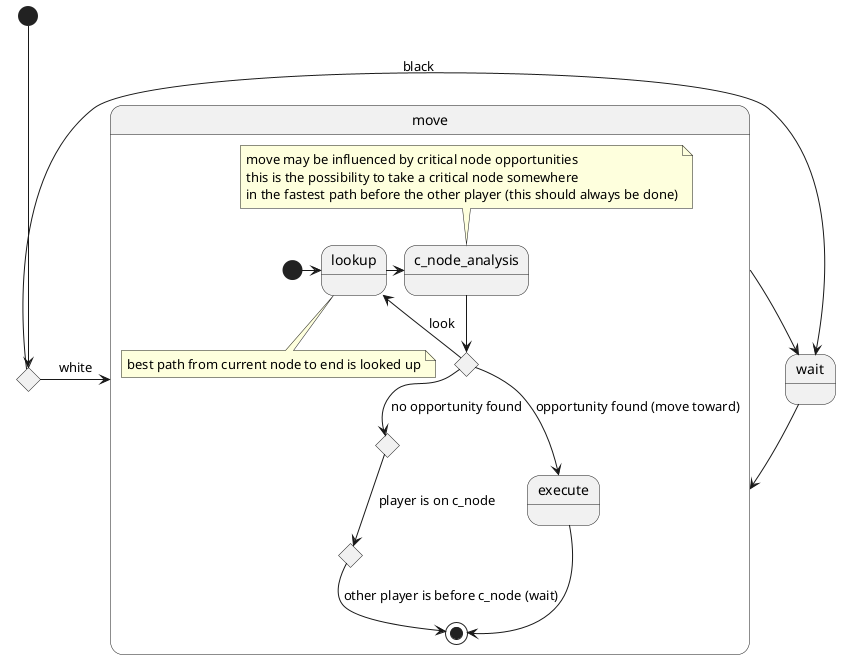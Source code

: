 @startuml
state player_type <<choice>>
state move {
    state analysis_choice <<choice>>
    state on_c_node <<choice>>
    state other_before_c_node <<choice>>

    [*] -> lookup
    note bottom
    best path from current node to end is looked up
    end note
    lookup -> c_node_analysis
    note top
    move may be influenced by critical node opportunities
    this is the possibility to take a critical node somewhere
    in the fastest path before the other player (this should always be done)
    end note
    c_node_analysis --> analysis_choice
    analysis_choice --> execute : opportunity found (move toward)
    analysis_choice --> on_c_node : no opportunity found
    analysis_choice --> lookup : look
    on_c_node --> other_before_c_node : player is on c_node
    other_before_c_node --> [*] : other player is before c_node (wait)

    execute --> [*]
}

[*] --> player_type
player_type -> move : white
player_type -> wait : black
wait -> move
move -> wait




@enduml